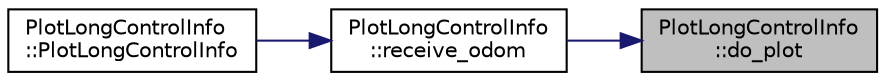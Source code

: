 digraph "PlotLongControlInfo::do_plot"
{
 // LATEX_PDF_SIZE
  edge [fontname="Helvetica",fontsize="10",labelfontname="Helvetica",labelfontsize="10"];
  node [fontname="Helvetica",fontsize="10",shape=record];
  rankdir="RL";
  Node1 [label="PlotLongControlInfo\l::do_plot",height=0.2,width=0.4,color="black", fillcolor="grey75", style="filled", fontcolor="black",tooltip=" "];
  Node1 -> Node2 [dir="back",color="midnightblue",fontsize="10",style="solid",fontname="Helvetica"];
  Node2 [label="PlotLongControlInfo\l::receive_odom",height=0.2,width=0.4,color="black", fillcolor="white", style="filled",URL="$classPlotLongControlInfo.html#a93c92bdfeee6f3027685d582f12339ef",tooltip=" "];
  Node2 -> Node3 [dir="back",color="midnightblue",fontsize="10",style="solid",fontname="Helvetica"];
  Node3 [label="PlotLongControlInfo\l::PlotLongControlInfo",height=0.2,width=0.4,color="black", fillcolor="white", style="filled",URL="$classPlotLongControlInfo.html#a3d3e1904f2495d7a53475bf51667ad96",tooltip=" "];
}
